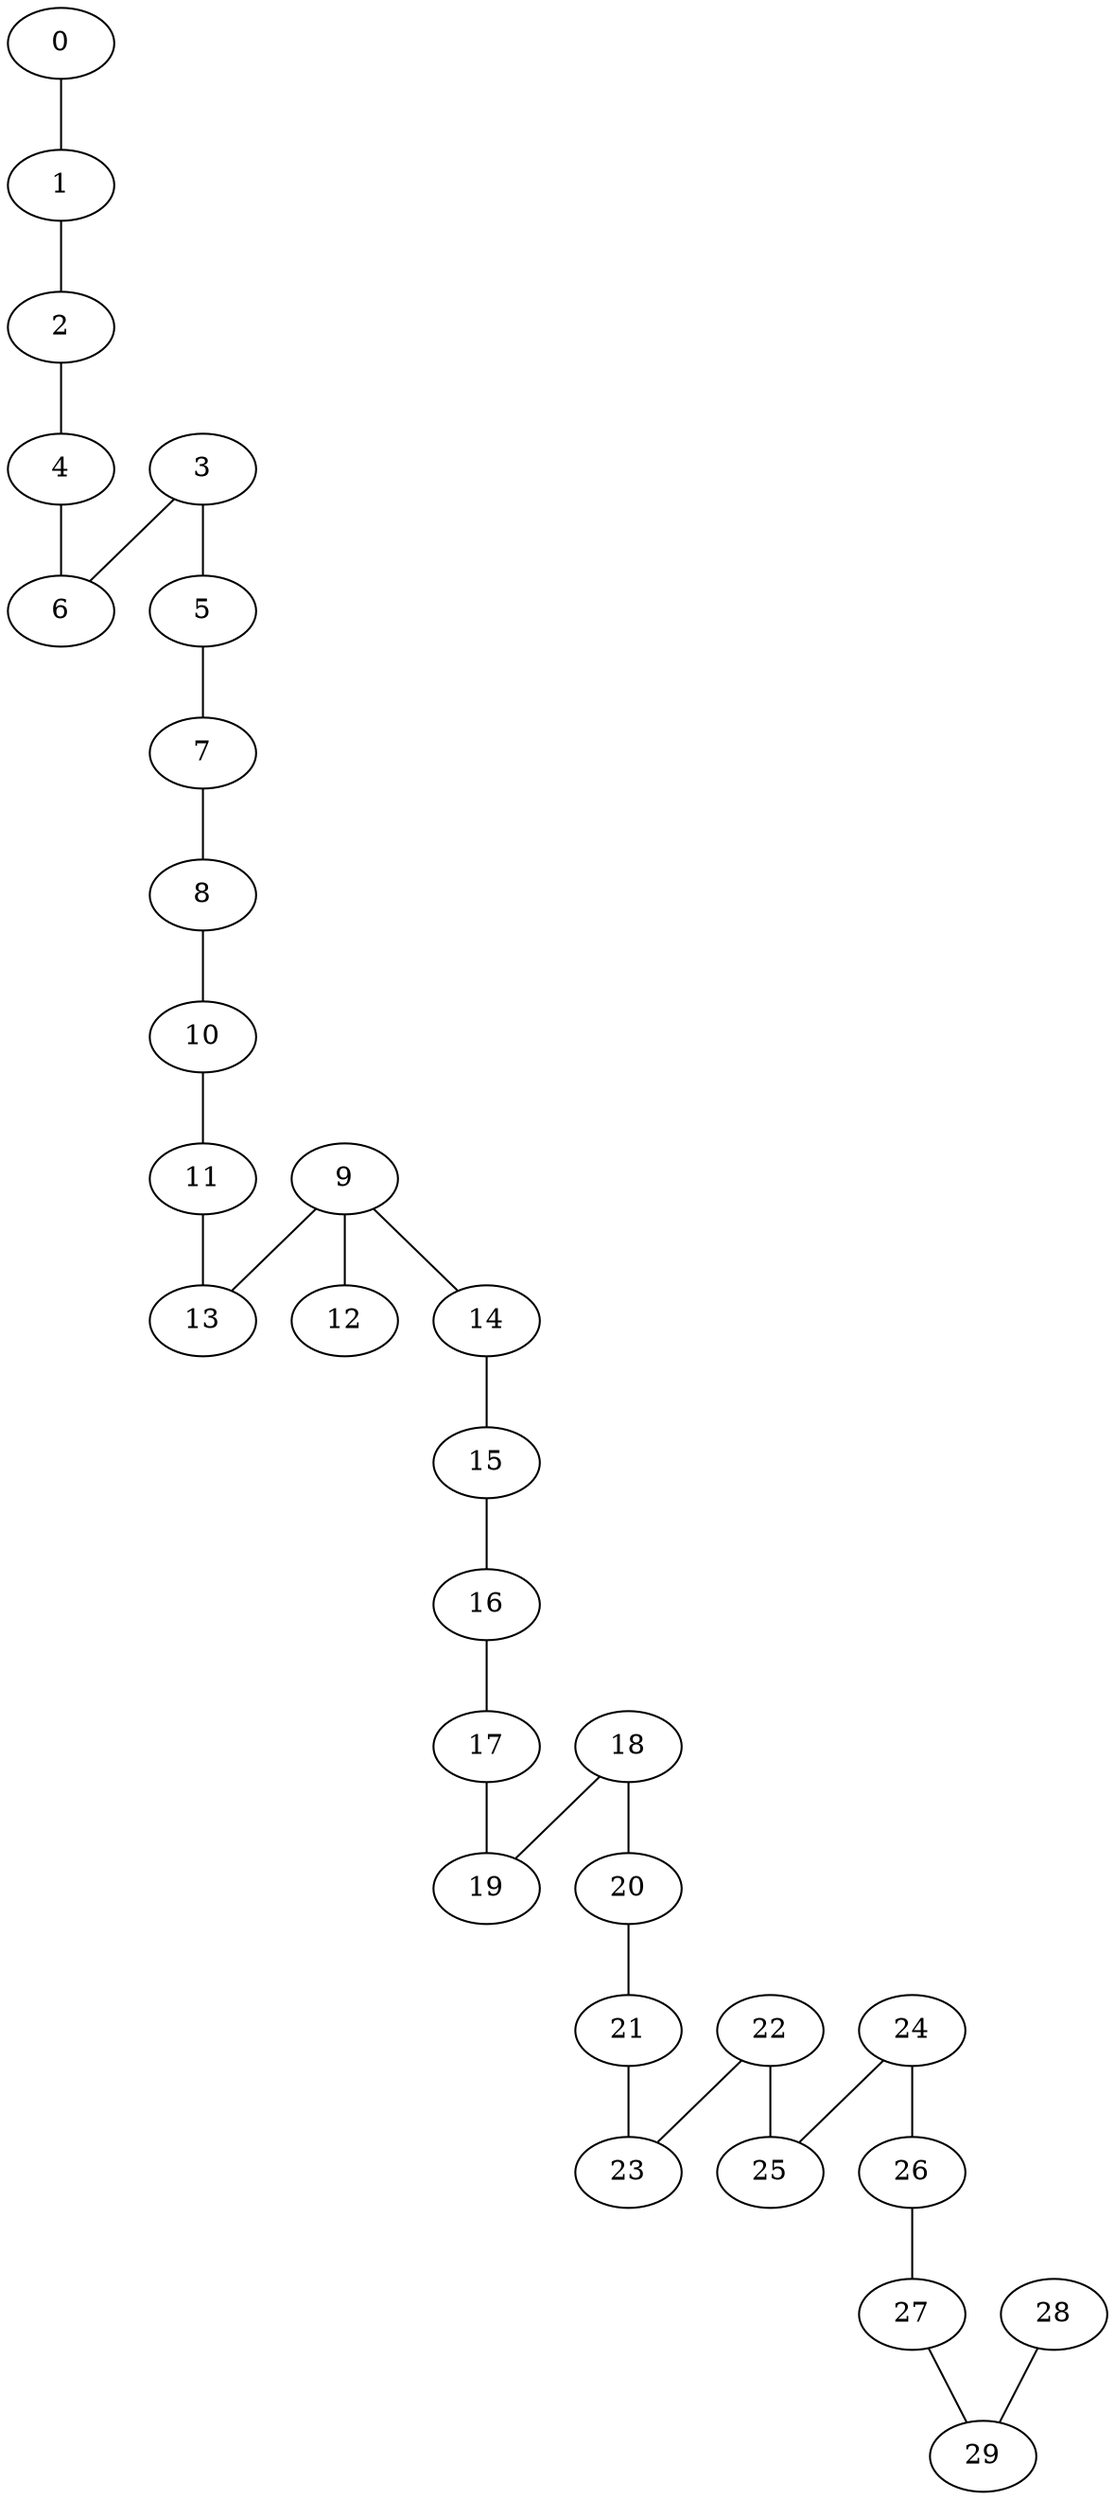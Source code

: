 graph DFS_R_grafoBarabasi_30_4  {
0;
1;
2;
4;
6;
3;
5;
7;
8;
10;
11;
13;
9;
12;
14;
15;
16;
17;
19;
18;
20;
21;
23;
22;
25;
24;
26;
27;
29;
28;
0 -- 1;
1 -- 2;
2 -- 4;
4 -- 6;
3 -- 6;
3 -- 5;
5 -- 7;
7 -- 8;
8 -- 10;
10 -- 11;
11 -- 13;
9 -- 13;
9 -- 12;
9 -- 14;
14 -- 15;
15 -- 16;
16 -- 17;
17 -- 19;
18 -- 19;
18 -- 20;
20 -- 21;
21 -- 23;
22 -- 23;
22 -- 25;
24 -- 25;
24 -- 26;
26 -- 27;
27 -- 29;
28 -- 29;
}